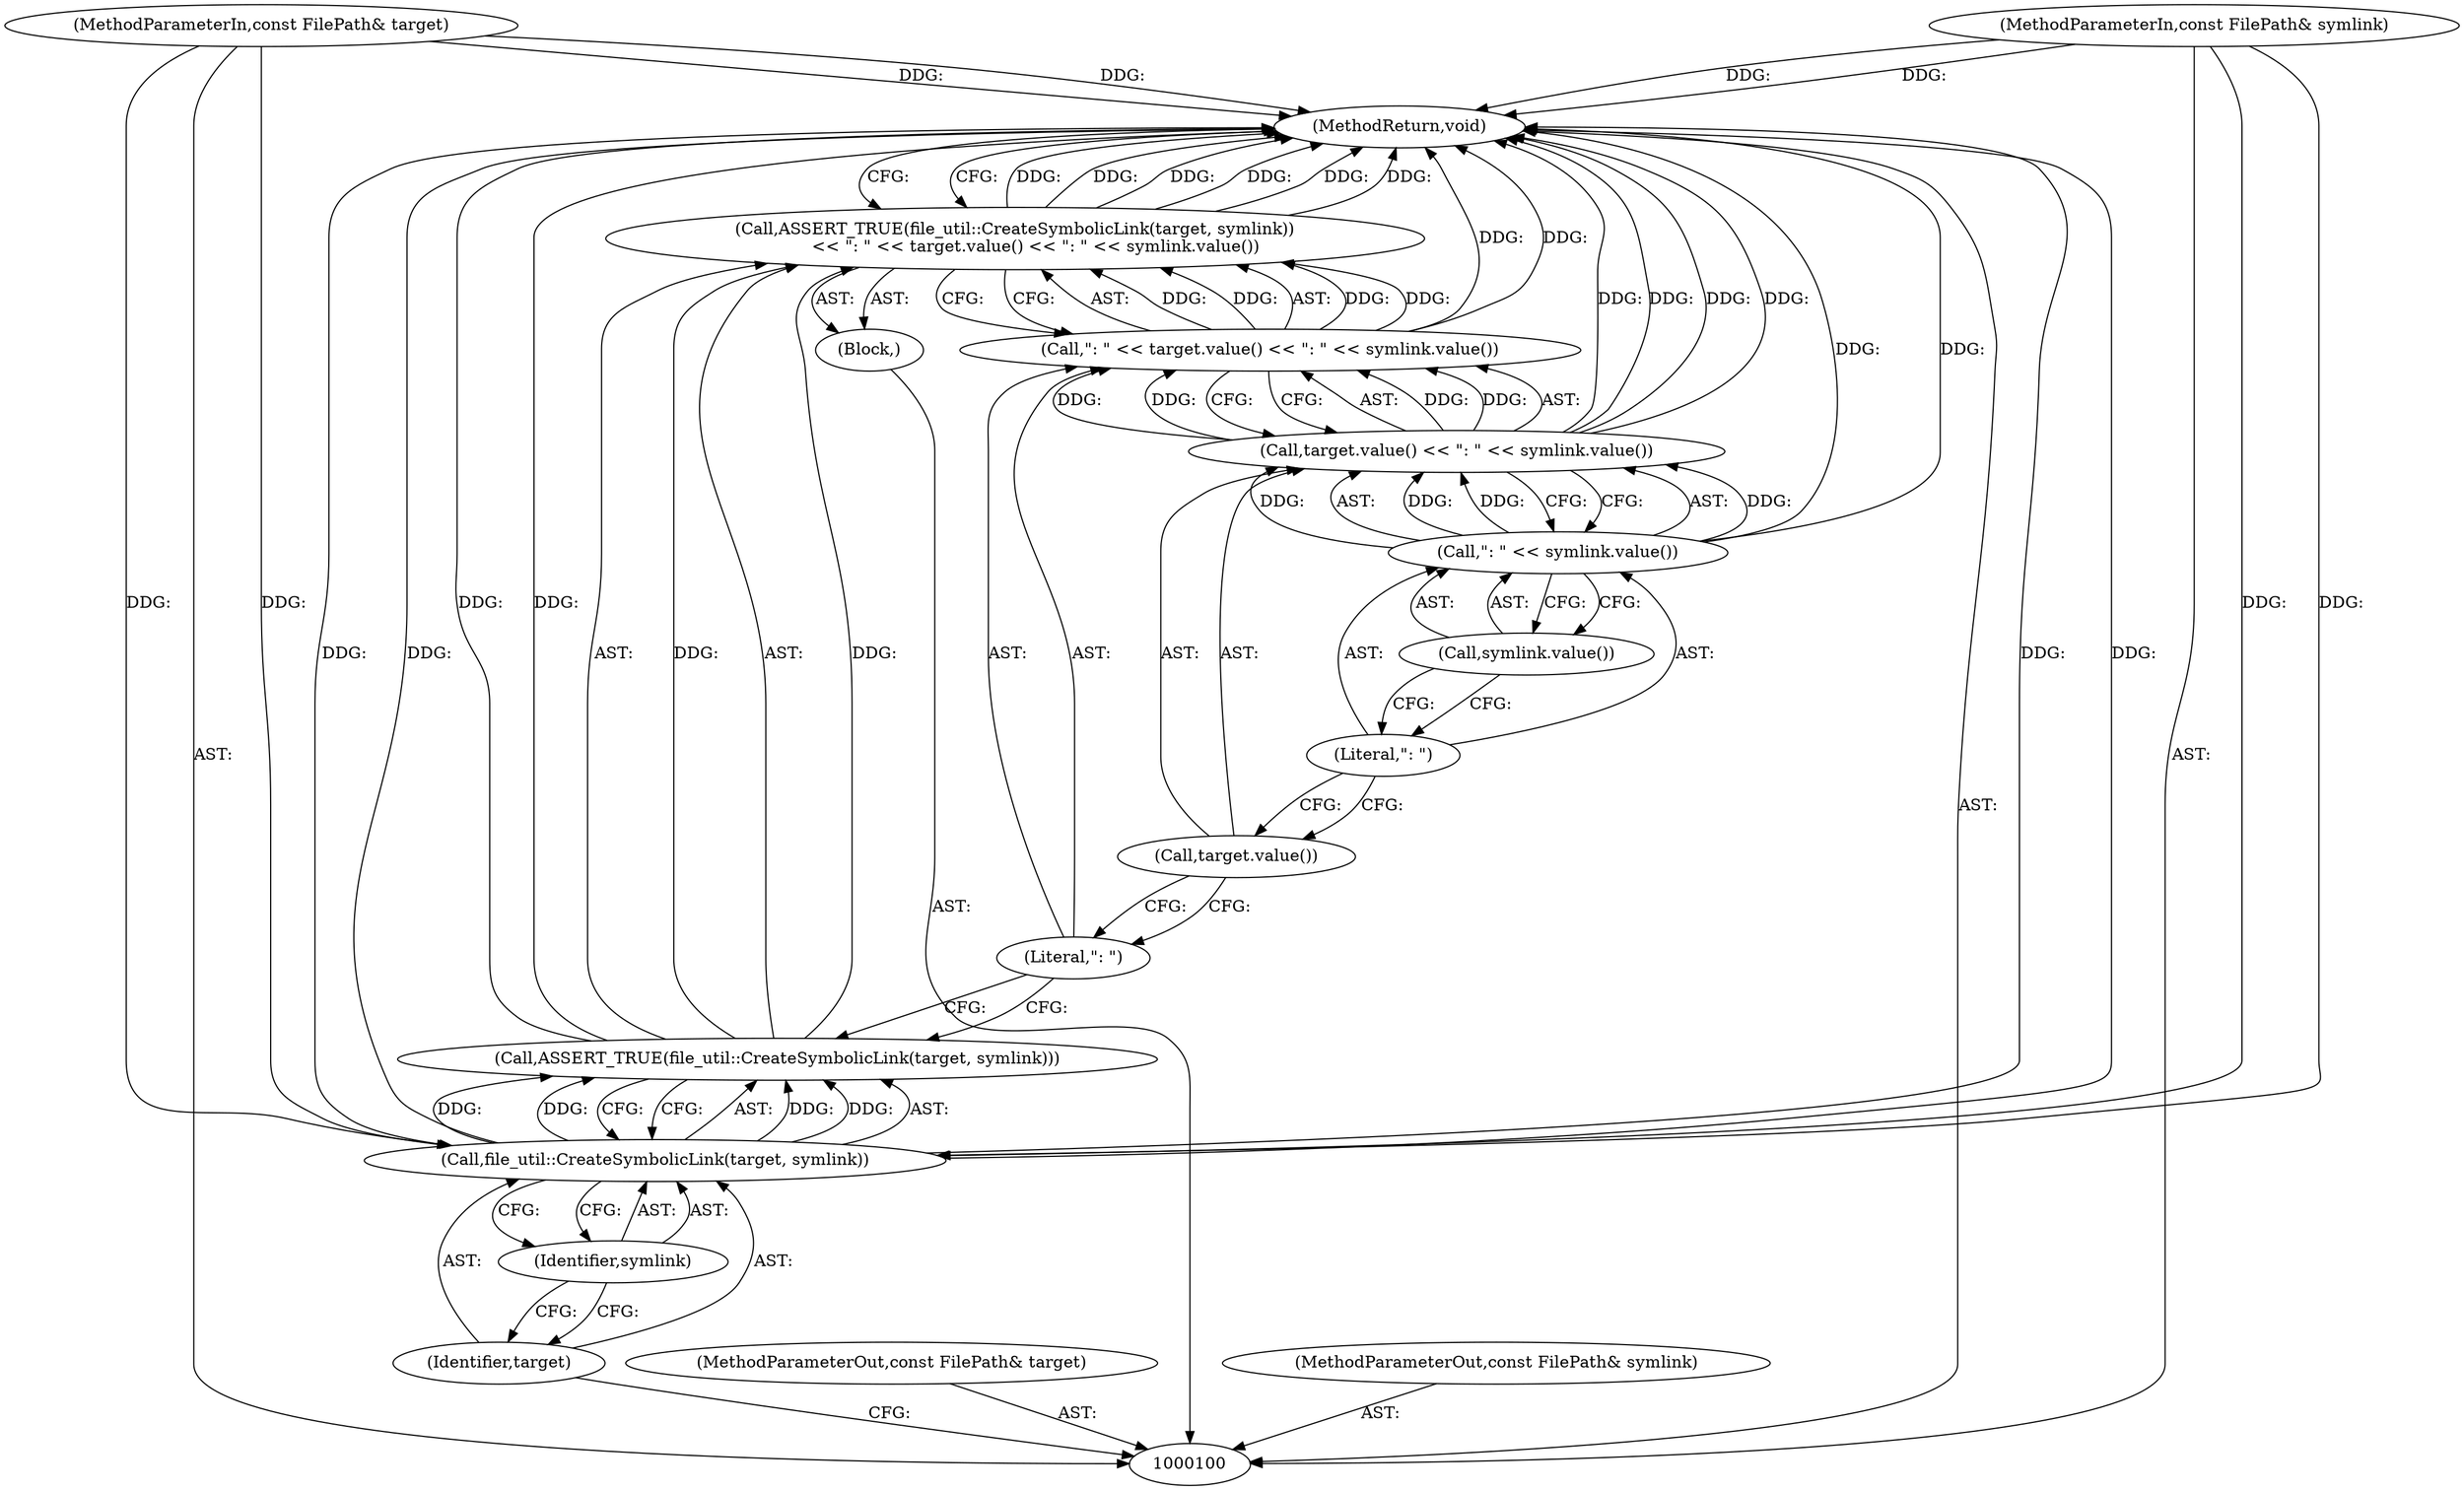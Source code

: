 digraph "1_Chrome_baef1ffd73db183ca50c854e1779ed7f6e5100a8_8" {
"1000116" [label="(MethodReturn,void)"];
"1000101" [label="(MethodParameterIn,const FilePath& target)"];
"1000141" [label="(MethodParameterOut,const FilePath& target)"];
"1000102" [label="(MethodParameterIn,const FilePath& symlink)"];
"1000142" [label="(MethodParameterOut,const FilePath& symlink)"];
"1000103" [label="(Block,)"];
"1000106" [label="(Call,file_util::CreateSymbolicLink(target, symlink))"];
"1000104" [label="(Call,ASSERT_TRUE(file_util::CreateSymbolicLink(target, symlink))\n        << \": \" << target.value() << \": \" << symlink.value())"];
"1000105" [label="(Call,ASSERT_TRUE(file_util::CreateSymbolicLink(target, symlink)))"];
"1000107" [label="(Identifier,target)"];
"1000108" [label="(Identifier,symlink)"];
"1000109" [label="(Call,\": \" << target.value() << \": \" << symlink.value())"];
"1000110" [label="(Literal,\": \")"];
"1000111" [label="(Call,target.value() << \": \" << symlink.value())"];
"1000112" [label="(Call,target.value())"];
"1000113" [label="(Call,\": \" << symlink.value())"];
"1000114" [label="(Literal,\": \")"];
"1000115" [label="(Call,symlink.value())"];
"1000116" -> "1000100"  [label="AST: "];
"1000116" -> "1000104"  [label="CFG: "];
"1000106" -> "1000116"  [label="DDG: "];
"1000106" -> "1000116"  [label="DDG: "];
"1000104" -> "1000116"  [label="DDG: "];
"1000104" -> "1000116"  [label="DDG: "];
"1000104" -> "1000116"  [label="DDG: "];
"1000113" -> "1000116"  [label="DDG: "];
"1000109" -> "1000116"  [label="DDG: "];
"1000102" -> "1000116"  [label="DDG: "];
"1000111" -> "1000116"  [label="DDG: "];
"1000111" -> "1000116"  [label="DDG: "];
"1000101" -> "1000116"  [label="DDG: "];
"1000105" -> "1000116"  [label="DDG: "];
"1000101" -> "1000100"  [label="AST: "];
"1000101" -> "1000116"  [label="DDG: "];
"1000101" -> "1000106"  [label="DDG: "];
"1000141" -> "1000100"  [label="AST: "];
"1000102" -> "1000100"  [label="AST: "];
"1000102" -> "1000116"  [label="DDG: "];
"1000102" -> "1000106"  [label="DDG: "];
"1000142" -> "1000100"  [label="AST: "];
"1000103" -> "1000100"  [label="AST: "];
"1000104" -> "1000103"  [label="AST: "];
"1000106" -> "1000105"  [label="AST: "];
"1000106" -> "1000108"  [label="CFG: "];
"1000107" -> "1000106"  [label="AST: "];
"1000108" -> "1000106"  [label="AST: "];
"1000105" -> "1000106"  [label="CFG: "];
"1000106" -> "1000116"  [label="DDG: "];
"1000106" -> "1000116"  [label="DDG: "];
"1000106" -> "1000105"  [label="DDG: "];
"1000106" -> "1000105"  [label="DDG: "];
"1000101" -> "1000106"  [label="DDG: "];
"1000102" -> "1000106"  [label="DDG: "];
"1000104" -> "1000103"  [label="AST: "];
"1000104" -> "1000109"  [label="CFG: "];
"1000105" -> "1000104"  [label="AST: "];
"1000109" -> "1000104"  [label="AST: "];
"1000116" -> "1000104"  [label="CFG: "];
"1000104" -> "1000116"  [label="DDG: "];
"1000104" -> "1000116"  [label="DDG: "];
"1000104" -> "1000116"  [label="DDG: "];
"1000105" -> "1000104"  [label="DDG: "];
"1000109" -> "1000104"  [label="DDG: "];
"1000109" -> "1000104"  [label="DDG: "];
"1000105" -> "1000104"  [label="AST: "];
"1000105" -> "1000106"  [label="CFG: "];
"1000106" -> "1000105"  [label="AST: "];
"1000110" -> "1000105"  [label="CFG: "];
"1000105" -> "1000116"  [label="DDG: "];
"1000105" -> "1000104"  [label="DDG: "];
"1000106" -> "1000105"  [label="DDG: "];
"1000106" -> "1000105"  [label="DDG: "];
"1000107" -> "1000106"  [label="AST: "];
"1000107" -> "1000100"  [label="CFG: "];
"1000108" -> "1000107"  [label="CFG: "];
"1000108" -> "1000106"  [label="AST: "];
"1000108" -> "1000107"  [label="CFG: "];
"1000106" -> "1000108"  [label="CFG: "];
"1000109" -> "1000104"  [label="AST: "];
"1000109" -> "1000111"  [label="CFG: "];
"1000110" -> "1000109"  [label="AST: "];
"1000111" -> "1000109"  [label="AST: "];
"1000104" -> "1000109"  [label="CFG: "];
"1000109" -> "1000116"  [label="DDG: "];
"1000109" -> "1000104"  [label="DDG: "];
"1000109" -> "1000104"  [label="DDG: "];
"1000111" -> "1000109"  [label="DDG: "];
"1000111" -> "1000109"  [label="DDG: "];
"1000110" -> "1000109"  [label="AST: "];
"1000110" -> "1000105"  [label="CFG: "];
"1000112" -> "1000110"  [label="CFG: "];
"1000111" -> "1000109"  [label="AST: "];
"1000111" -> "1000113"  [label="CFG: "];
"1000112" -> "1000111"  [label="AST: "];
"1000113" -> "1000111"  [label="AST: "];
"1000109" -> "1000111"  [label="CFG: "];
"1000111" -> "1000116"  [label="DDG: "];
"1000111" -> "1000116"  [label="DDG: "];
"1000111" -> "1000109"  [label="DDG: "];
"1000111" -> "1000109"  [label="DDG: "];
"1000113" -> "1000111"  [label="DDG: "];
"1000113" -> "1000111"  [label="DDG: "];
"1000112" -> "1000111"  [label="AST: "];
"1000112" -> "1000110"  [label="CFG: "];
"1000114" -> "1000112"  [label="CFG: "];
"1000113" -> "1000111"  [label="AST: "];
"1000113" -> "1000115"  [label="CFG: "];
"1000114" -> "1000113"  [label="AST: "];
"1000115" -> "1000113"  [label="AST: "];
"1000111" -> "1000113"  [label="CFG: "];
"1000113" -> "1000116"  [label="DDG: "];
"1000113" -> "1000111"  [label="DDG: "];
"1000113" -> "1000111"  [label="DDG: "];
"1000114" -> "1000113"  [label="AST: "];
"1000114" -> "1000112"  [label="CFG: "];
"1000115" -> "1000114"  [label="CFG: "];
"1000115" -> "1000113"  [label="AST: "];
"1000115" -> "1000114"  [label="CFG: "];
"1000113" -> "1000115"  [label="CFG: "];
}
